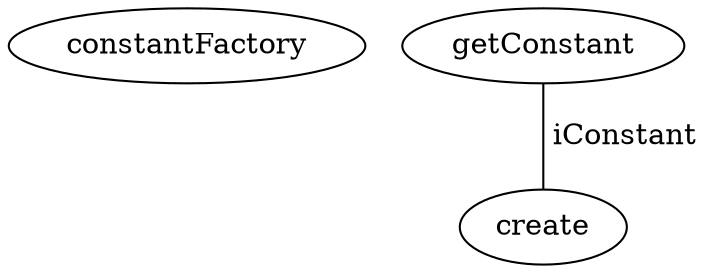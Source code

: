 digraph G {
constantFactory;
getConstant;
create;
getConstant -> create [label=" iConstant", dir=none];
}